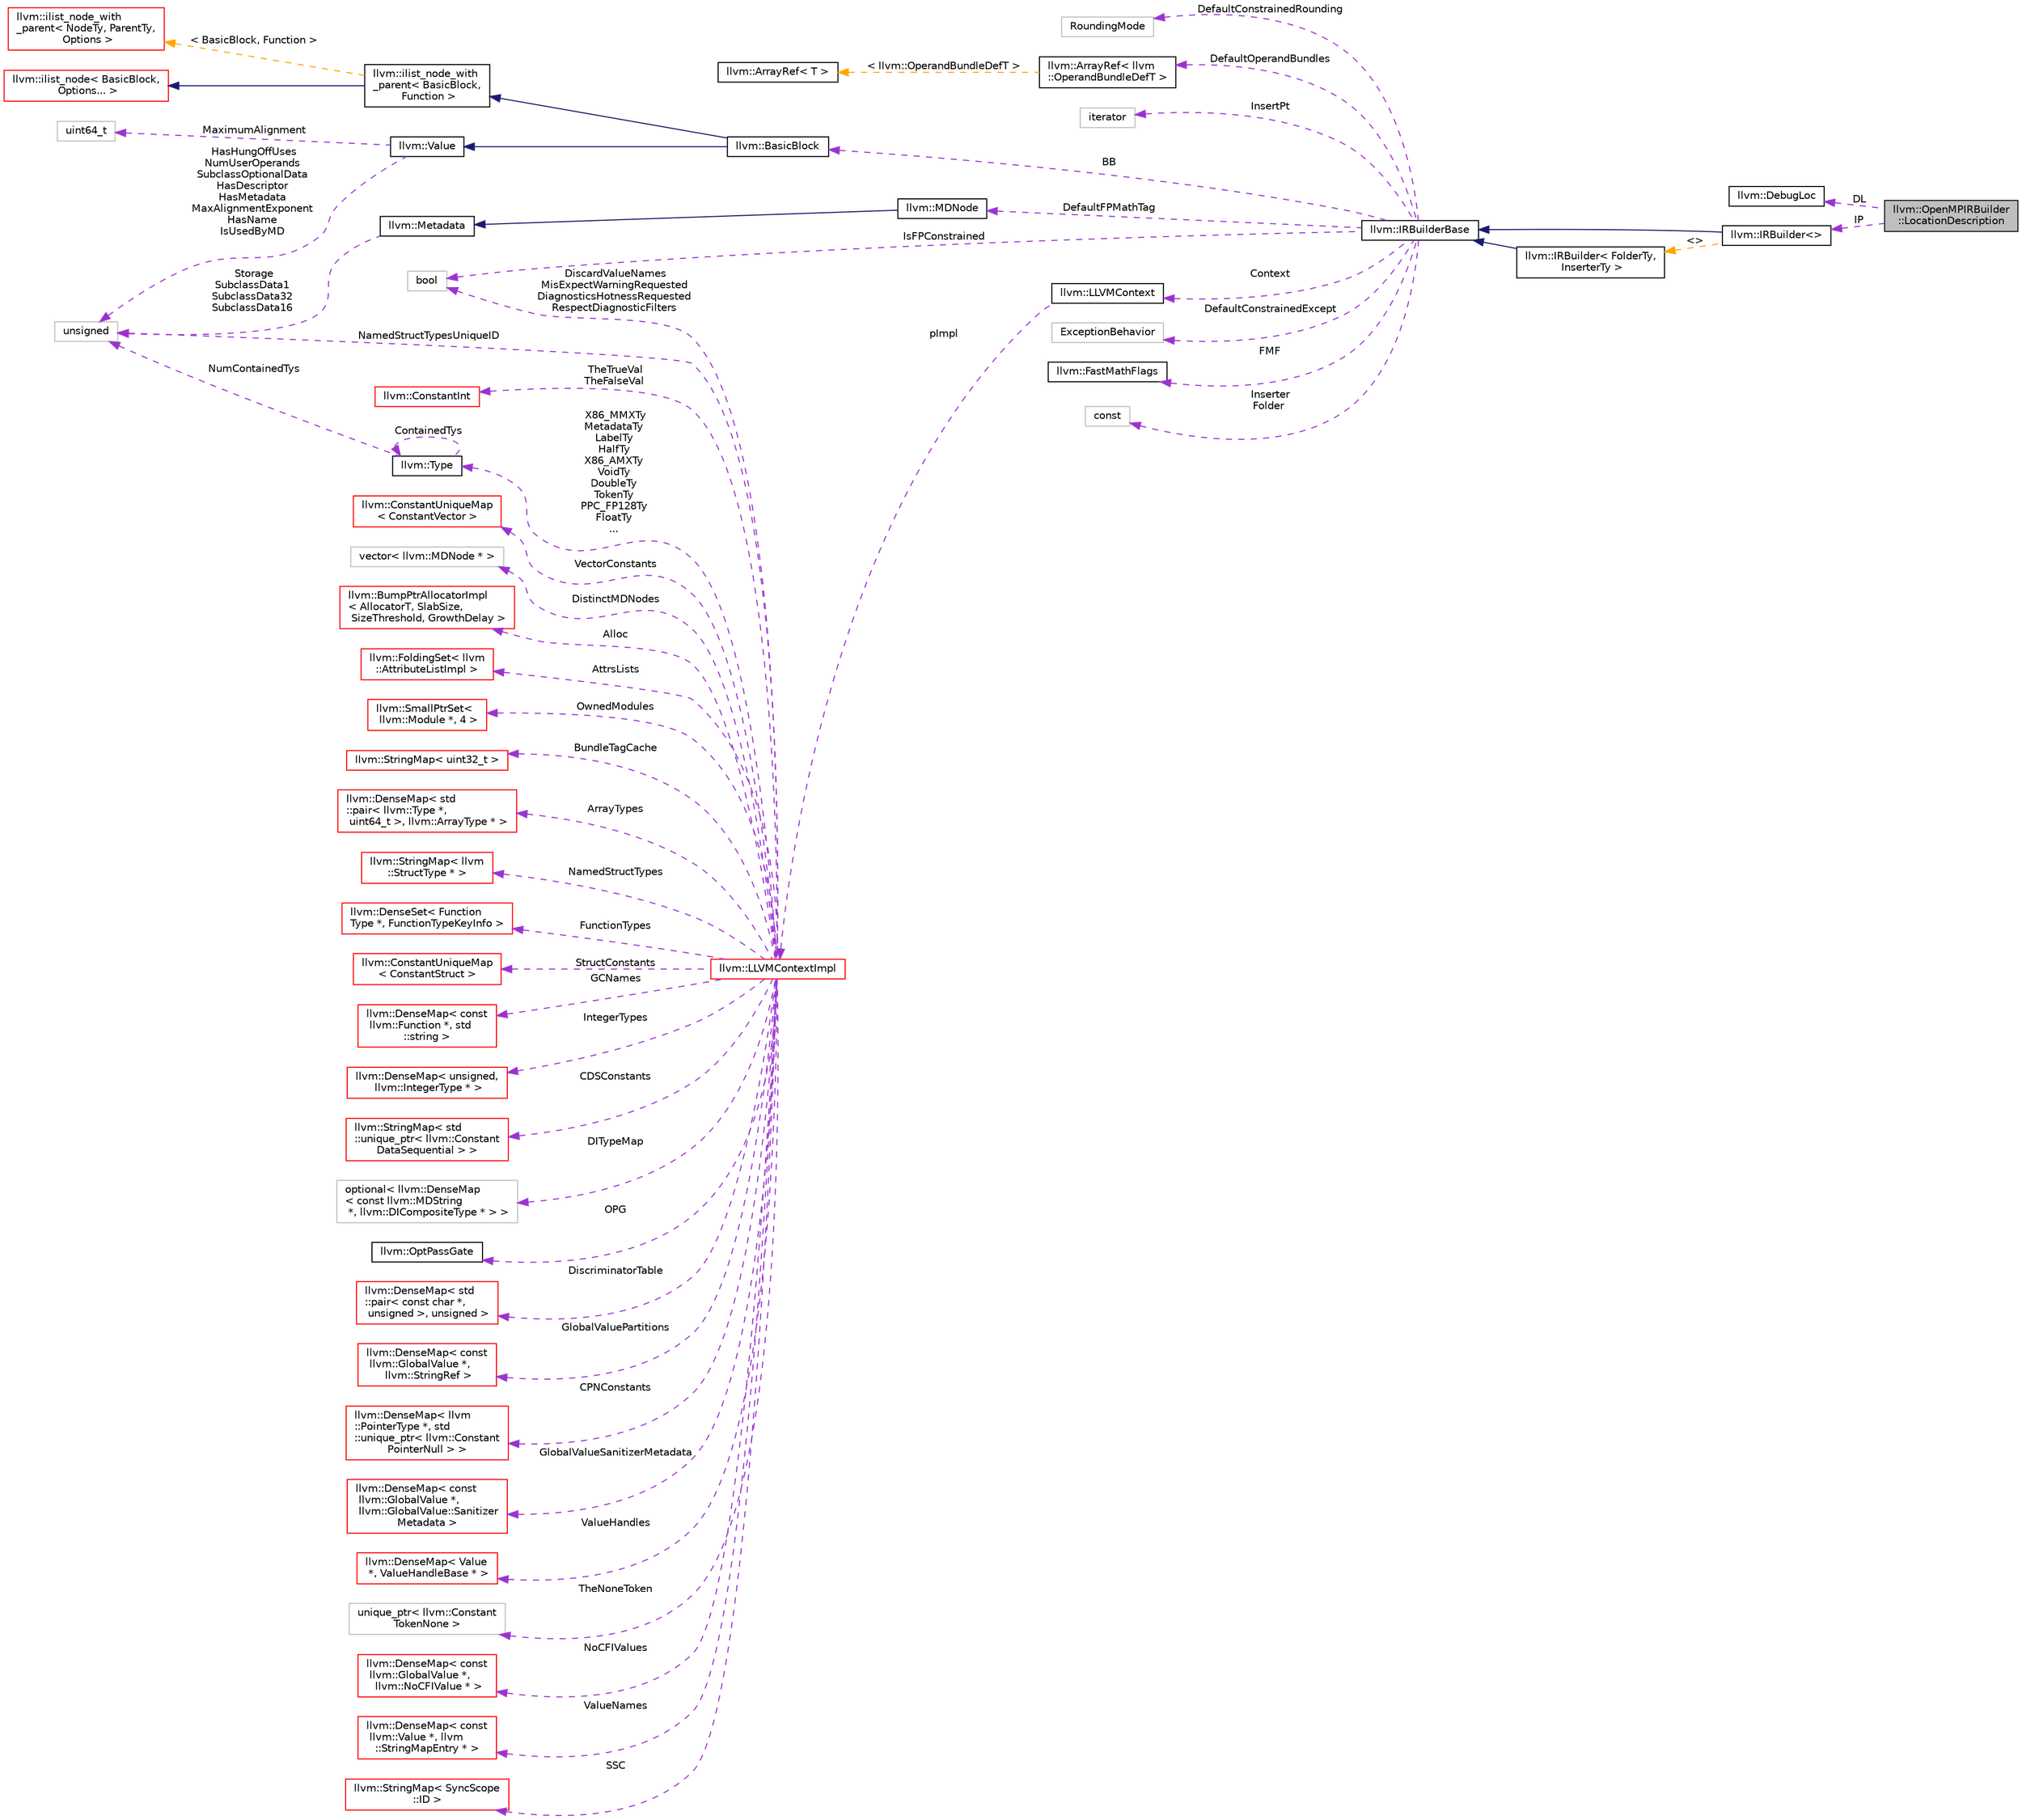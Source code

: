 digraph "llvm::OpenMPIRBuilder::LocationDescription"
{
 // LATEX_PDF_SIZE
  bgcolor="transparent";
  edge [fontname="Helvetica",fontsize="10",labelfontname="Helvetica",labelfontsize="10"];
  node [fontname="Helvetica",fontsize="10",shape=record];
  rankdir="LR";
  Node1 [label="llvm::OpenMPIRBuilder\l::LocationDescription",height=0.2,width=0.4,color="black", fillcolor="grey75", style="filled", fontcolor="black",tooltip="Description of a LLVM-IR insertion point (IP) and a debug/source location (filename,..."];
  Node2 -> Node1 [dir="back",color="darkorchid3",fontsize="10",style="dashed",label=" DL" ,fontname="Helvetica"];
  Node2 [label="llvm::DebugLoc",height=0.2,width=0.4,color="black",URL="$classllvm_1_1DebugLoc.html",tooltip="A debug info location."];
  Node3 -> Node1 [dir="back",color="darkorchid3",fontsize="10",style="dashed",label=" IP" ,fontname="Helvetica"];
  Node3 [label="llvm::IRBuilder\<\>",height=0.2,width=0.4,color="black",URL="$classllvm_1_1IRBuilder.html",tooltip=" "];
  Node4 -> Node3 [dir="back",color="midnightblue",fontsize="10",style="solid",fontname="Helvetica"];
  Node4 [label="llvm::IRBuilderBase",height=0.2,width=0.4,color="black",URL="$classllvm_1_1IRBuilderBase.html",tooltip="Common base class shared among various IRBuilders."];
  Node5 -> Node4 [dir="back",color="darkorchid3",fontsize="10",style="dashed",label=" DefaultConstrainedRounding" ,fontname="Helvetica"];
  Node5 [label="RoundingMode",height=0.2,width=0.4,color="grey75",tooltip=" "];
  Node6 -> Node4 [dir="back",color="darkorchid3",fontsize="10",style="dashed",label=" DefaultOperandBundles" ,fontname="Helvetica"];
  Node6 [label="llvm::ArrayRef\< llvm\l::OperandBundleDefT \>",height=0.2,width=0.4,color="black",URL="$classllvm_1_1ArrayRef.html",tooltip=" "];
  Node7 -> Node6 [dir="back",color="orange",fontsize="10",style="dashed",label=" \< llvm::OperandBundleDefT \>" ,fontname="Helvetica"];
  Node7 [label="llvm::ArrayRef\< T \>",height=0.2,width=0.4,color="black",URL="$classllvm_1_1ArrayRef.html",tooltip="ArrayRef - Represent a constant reference to an array (0 or more elements consecutively in memory),..."];
  Node8 -> Node4 [dir="back",color="darkorchid3",fontsize="10",style="dashed",label=" InsertPt" ,fontname="Helvetica"];
  Node8 [label="iterator",height=0.2,width=0.4,color="grey75",tooltip=" "];
  Node9 -> Node4 [dir="back",color="darkorchid3",fontsize="10",style="dashed",label=" BB" ,fontname="Helvetica"];
  Node9 [label="llvm::BasicBlock",height=0.2,width=0.4,color="black",URL="$classllvm_1_1BasicBlock.html",tooltip="LLVM Basic Block Representation."];
  Node10 -> Node9 [dir="back",color="midnightblue",fontsize="10",style="solid",fontname="Helvetica"];
  Node10 [label="llvm::Value",height=0.2,width=0.4,color="black",URL="$classllvm_1_1Value.html",tooltip="LLVM Value Representation."];
  Node11 -> Node10 [dir="back",color="darkorchid3",fontsize="10",style="dashed",label=" MaximumAlignment" ,fontname="Helvetica"];
  Node11 [label="uint64_t",height=0.2,width=0.4,color="grey75",tooltip=" "];
  Node12 -> Node10 [dir="back",color="darkorchid3",fontsize="10",style="dashed",label=" HasHungOffUses\nNumUserOperands\nSubclassOptionalData\nHasDescriptor\nHasMetadata\nMaxAlignmentExponent\nHasName\nIsUsedByMD" ,fontname="Helvetica"];
  Node12 [label="unsigned",height=0.2,width=0.4,color="grey75",tooltip=" "];
  Node13 -> Node9 [dir="back",color="midnightblue",fontsize="10",style="solid",fontname="Helvetica"];
  Node13 [label="llvm::ilist_node_with\l_parent\< BasicBlock,\l Function \>",height=0.2,width=0.4,color="black",URL="$classllvm_1_1ilist__node__with__parent.html",tooltip=" "];
  Node14 -> Node13 [dir="back",color="midnightblue",fontsize="10",style="solid",fontname="Helvetica"];
  Node14 [label="llvm::ilist_node\< BasicBlock,\l Options... \>",height=0.2,width=0.4,color="red",URL="$classllvm_1_1ilist__node.html",tooltip=" "];
  Node22 -> Node13 [dir="back",color="orange",fontsize="10",style="dashed",label=" \< BasicBlock, Function \>" ,fontname="Helvetica"];
  Node22 [label="llvm::ilist_node_with\l_parent\< NodeTy, ParentTy,\l Options \>",height=0.2,width=0.4,color="red",URL="$classllvm_1_1ilist__node__with__parent.html",tooltip="An ilist node that can access its parent list."];
  Node26 -> Node4 [dir="back",color="darkorchid3",fontsize="10",style="dashed",label=" IsFPConstrained" ,fontname="Helvetica"];
  Node26 [label="bool",height=0.2,width=0.4,color="grey75",tooltip=" "];
  Node27 -> Node4 [dir="back",color="darkorchid3",fontsize="10",style="dashed",label=" Context" ,fontname="Helvetica"];
  Node27 [label="llvm::LLVMContext",height=0.2,width=0.4,color="black",URL="$classllvm_1_1LLVMContext.html",tooltip="This is an important class for using LLVM in a threaded context."];
  Node28 -> Node27 [dir="back",color="darkorchid3",fontsize="10",style="dashed",label=" pImpl" ,fontname="Helvetica"];
  Node28 [label="llvm::LLVMContextImpl",height=0.2,width=0.4,color="red",URL="$classllvm_1_1LLVMContextImpl.html",tooltip=" "];
  Node29 -> Node28 [dir="back",color="darkorchid3",fontsize="10",style="dashed",label=" Alloc" ,fontname="Helvetica"];
  Node29 [label="llvm::BumpPtrAllocatorImpl\l\< AllocatorT, SlabSize,\l SizeThreshold, GrowthDelay \>",height=0.2,width=0.4,color="red",URL="$classllvm_1_1BumpPtrAllocatorImpl.html",tooltip="Allocate memory in an ever growing pool, as if by bump-pointer."];
  Node37 -> Node28 [dir="back",color="darkorchid3",fontsize="10",style="dashed",label=" X86_MMXTy\nMetadataTy\nLabelTy\nHalfTy\nX86_AMXTy\nVoidTy\nDoubleTy\nTokenTy\nPPC_FP128Ty\nFloatTy\n..." ,fontname="Helvetica"];
  Node37 [label="llvm::Type",height=0.2,width=0.4,color="black",URL="$classllvm_1_1Type.html",tooltip="The instances of the Type class are immutable: once they are created, they are never changed."];
  Node37 -> Node37 [dir="back",color="darkorchid3",fontsize="10",style="dashed",label=" ContainedTys" ,fontname="Helvetica"];
  Node12 -> Node37 [dir="back",color="darkorchid3",fontsize="10",style="dashed",label=" NumContainedTys" ,fontname="Helvetica"];
  Node38 -> Node28 [dir="back",color="darkorchid3",fontsize="10",style="dashed",label=" AttrsLists" ,fontname="Helvetica"];
  Node38 [label="llvm::FoldingSet\< llvm\l::AttributeListImpl \>",height=0.2,width=0.4,color="red",URL="$classllvm_1_1FoldingSet.html",tooltip=" "];
  Node45 -> Node28 [dir="back",color="darkorchid3",fontsize="10",style="dashed",label=" OwnedModules" ,fontname="Helvetica"];
  Node45 [label="llvm::SmallPtrSet\<\l llvm::Module *, 4 \>",height=0.2,width=0.4,color="red",URL="$classllvm_1_1SmallPtrSet.html",tooltip=" "];
  Node52 -> Node28 [dir="back",color="darkorchid3",fontsize="10",style="dashed",label=" BundleTagCache" ,fontname="Helvetica"];
  Node52 [label="llvm::StringMap\< uint32_t \>",height=0.2,width=0.4,color="red",URL="$classllvm_1_1StringMap.html",tooltip=" "];
  Node57 -> Node28 [dir="back",color="darkorchid3",fontsize="10",style="dashed",label=" ArrayTypes" ,fontname="Helvetica"];
  Node57 [label="llvm::DenseMap\< std\l::pair\< llvm::Type *,\l uint64_t \>, llvm::ArrayType * \>",height=0.2,width=0.4,color="red",URL="$classllvm_1_1DenseMap.html",tooltip=" "];
  Node62 -> Node28 [dir="back",color="darkorchid3",fontsize="10",style="dashed",label=" NamedStructTypes" ,fontname="Helvetica"];
  Node62 [label="llvm::StringMap\< llvm\l::StructType * \>",height=0.2,width=0.4,color="red",URL="$classllvm_1_1StringMap.html",tooltip=" "];
  Node63 -> Node28 [dir="back",color="darkorchid3",fontsize="10",style="dashed",label=" FunctionTypes" ,fontname="Helvetica"];
  Node63 [label="llvm::DenseSet\< Function\lType *, FunctionTypeKeyInfo \>",height=0.2,width=0.4,color="red",URL="$classllvm_1_1DenseSet.html",tooltip=" "];
  Node68 -> Node28 [dir="back",color="darkorchid3",fontsize="10",style="dashed",label=" StructConstants" ,fontname="Helvetica"];
  Node68 [label="llvm::ConstantUniqueMap\l\< ConstantStruct \>",height=0.2,width=0.4,color="red",URL="$classllvm_1_1ConstantUniqueMap.html",tooltip=" "];
  Node70 -> Node28 [dir="back",color="darkorchid3",fontsize="10",style="dashed",label=" GCNames" ,fontname="Helvetica"];
  Node70 [label="llvm::DenseMap\< const\l llvm::Function *, std\l::string \>",height=0.2,width=0.4,color="red",URL="$classllvm_1_1DenseMap.html",tooltip=" "];
  Node72 -> Node28 [dir="back",color="darkorchid3",fontsize="10",style="dashed",label=" IntegerTypes" ,fontname="Helvetica"];
  Node72 [label="llvm::DenseMap\< unsigned,\l llvm::IntegerType * \>",height=0.2,width=0.4,color="red",URL="$classllvm_1_1DenseMap.html",tooltip=" "];
  Node74 -> Node28 [dir="back",color="darkorchid3",fontsize="10",style="dashed",label=" CDSConstants" ,fontname="Helvetica"];
  Node74 [label="llvm::StringMap\< std\l::unique_ptr\< llvm::Constant\lDataSequential \> \>",height=0.2,width=0.4,color="red",URL="$classllvm_1_1StringMap.html",tooltip=" "];
  Node75 -> Node28 [dir="back",color="darkorchid3",fontsize="10",style="dashed",label=" DITypeMap" ,fontname="Helvetica"];
  Node75 [label="optional\< llvm::DenseMap\l\< const llvm::MDString\l *, llvm::DICompositeType * \> \>",height=0.2,width=0.4,color="grey75",tooltip=" "];
  Node76 -> Node28 [dir="back",color="darkorchid3",fontsize="10",style="dashed",label=" OPG" ,fontname="Helvetica"];
  Node76 [label="llvm::OptPassGate",height=0.2,width=0.4,color="black",URL="$classllvm_1_1OptPassGate.html",tooltip="Extensions to this class implement mechanisms to disable passes and individual optimizations at compi..."];
  Node77 -> Node28 [dir="back",color="darkorchid3",fontsize="10",style="dashed",label=" DiscriminatorTable" ,fontname="Helvetica"];
  Node77 [label="llvm::DenseMap\< std\l::pair\< const char *,\l unsigned \>, unsigned \>",height=0.2,width=0.4,color="red",URL="$classllvm_1_1DenseMap.html",tooltip=" "];
  Node79 -> Node28 [dir="back",color="darkorchid3",fontsize="10",style="dashed",label=" GlobalValuePartitions" ,fontname="Helvetica"];
  Node79 [label="llvm::DenseMap\< const\l llvm::GlobalValue *,\l llvm::StringRef \>",height=0.2,width=0.4,color="red",URL="$classllvm_1_1DenseMap.html",tooltip=" "];
  Node81 -> Node28 [dir="back",color="darkorchid3",fontsize="10",style="dashed",label=" CPNConstants" ,fontname="Helvetica"];
  Node81 [label="llvm::DenseMap\< llvm\l::PointerType *, std\l::unique_ptr\< llvm::Constant\lPointerNull \> \>",height=0.2,width=0.4,color="red",URL="$classllvm_1_1DenseMap.html",tooltip=" "];
  Node83 -> Node28 [dir="back",color="darkorchid3",fontsize="10",style="dashed",label=" GlobalValueSanitizerMetadata" ,fontname="Helvetica"];
  Node83 [label="llvm::DenseMap\< const\l llvm::GlobalValue *,\l llvm::GlobalValue::Sanitizer\lMetadata \>",height=0.2,width=0.4,color="red",URL="$classllvm_1_1DenseMap.html",tooltip=" "];
  Node85 -> Node28 [dir="back",color="darkorchid3",fontsize="10",style="dashed",label=" ValueHandles" ,fontname="Helvetica"];
  Node85 [label="llvm::DenseMap\< Value\l *, ValueHandleBase * \>",height=0.2,width=0.4,color="red",URL="$classllvm_1_1DenseMap.html",tooltip=" "];
  Node87 -> Node28 [dir="back",color="darkorchid3",fontsize="10",style="dashed",label=" TheNoneToken" ,fontname="Helvetica"];
  Node87 [label="unique_ptr\< llvm::Constant\lTokenNone \>",height=0.2,width=0.4,color="grey75",tooltip=" "];
  Node88 -> Node28 [dir="back",color="darkorchid3",fontsize="10",style="dashed",label=" NoCFIValues" ,fontname="Helvetica"];
  Node88 [label="llvm::DenseMap\< const\l llvm::GlobalValue *,\l llvm::NoCFIValue * \>",height=0.2,width=0.4,color="red",URL="$classllvm_1_1DenseMap.html",tooltip=" "];
  Node90 -> Node28 [dir="back",color="darkorchid3",fontsize="10",style="dashed",label=" ValueNames" ,fontname="Helvetica"];
  Node90 [label="llvm::DenseMap\< const\l llvm::Value *, llvm\l::StringMapEntry * \>",height=0.2,width=0.4,color="red",URL="$classllvm_1_1DenseMap.html",tooltip=" "];
  Node92 -> Node28 [dir="back",color="darkorchid3",fontsize="10",style="dashed",label=" SSC" ,fontname="Helvetica"];
  Node92 [label="llvm::StringMap\< SyncScope\l::ID \>",height=0.2,width=0.4,color="red",URL="$classllvm_1_1StringMap.html",tooltip=" "];
  Node93 -> Node28 [dir="back",color="darkorchid3",fontsize="10",style="dashed",label=" TheTrueVal\nTheFalseVal" ,fontname="Helvetica"];
  Node93 [label="llvm::ConstantInt",height=0.2,width=0.4,color="red",URL="$classllvm_1_1ConstantInt.html",tooltip="This is the shared class of boolean and integer constants."];
  Node97 -> Node28 [dir="back",color="darkorchid3",fontsize="10",style="dashed",label=" VectorConstants" ,fontname="Helvetica"];
  Node97 [label="llvm::ConstantUniqueMap\l\< ConstantVector \>",height=0.2,width=0.4,color="red",URL="$classllvm_1_1ConstantUniqueMap.html",tooltip=" "];
  Node98 -> Node28 [dir="back",color="darkorchid3",fontsize="10",style="dashed",label=" DistinctMDNodes" ,fontname="Helvetica"];
  Node98 [label="vector\< llvm::MDNode * \>",height=0.2,width=0.4,color="grey75",tooltip=" "];
  Node26 -> Node28 [dir="back",color="darkorchid3",fontsize="10",style="dashed",label=" DiscardValueNames\nMisExpectWarningRequested\nDiagnosticsHotnessRequested\nRespectDiagnosticFilters" ,fontname="Helvetica"];
  Node12 -> Node28 [dir="back",color="darkorchid3",fontsize="10",style="dashed",label=" NamedStructTypesUniqueID" ,fontname="Helvetica"];
  Node154 -> Node4 [dir="back",color="darkorchid3",fontsize="10",style="dashed",label=" DefaultConstrainedExcept" ,fontname="Helvetica"];
  Node154 [label="ExceptionBehavior",height=0.2,width=0.4,color="grey75",tooltip=" "];
  Node155 -> Node4 [dir="back",color="darkorchid3",fontsize="10",style="dashed",label=" FMF" ,fontname="Helvetica"];
  Node155 [label="llvm::FastMathFlags",height=0.2,width=0.4,color="black",URL="$classllvm_1_1FastMathFlags.html",tooltip="Convenience struct for specifying and reasoning about fast-math flags."];
  Node156 -> Node4 [dir="back",color="darkorchid3",fontsize="10",style="dashed",label=" DefaultFPMathTag" ,fontname="Helvetica"];
  Node156 [label="llvm::MDNode",height=0.2,width=0.4,color="black",URL="$classllvm_1_1MDNode.html",tooltip="Metadata node."];
  Node157 -> Node156 [dir="back",color="midnightblue",fontsize="10",style="solid",fontname="Helvetica"];
  Node157 [label="llvm::Metadata",height=0.2,width=0.4,color="black",URL="$classllvm_1_1Metadata.html",tooltip="Root of the metadata hierarchy."];
  Node12 -> Node157 [dir="back",color="darkorchid3",fontsize="10",style="dashed",label=" Storage\nSubclassData1\nSubclassData32\nSubclassData16" ,fontname="Helvetica"];
  Node49 -> Node4 [dir="back",color="darkorchid3",fontsize="10",style="dashed",label=" Inserter\nFolder" ,fontname="Helvetica"];
  Node49 [label="const",height=0.2,width=0.4,color="grey75",tooltip=" "];
  Node158 -> Node3 [dir="back",color="orange",fontsize="10",style="dashed",label=" \<\>" ,fontname="Helvetica"];
  Node158 [label="llvm::IRBuilder\< FolderTy,\l InserterTy \>",height=0.2,width=0.4,color="black",URL="$classllvm_1_1IRBuilder.html",tooltip="This provides a uniform API for creating instructions and inserting them into a basic block: either a..."];
  Node4 -> Node158 [dir="back",color="midnightblue",fontsize="10",style="solid",fontname="Helvetica"];
}
